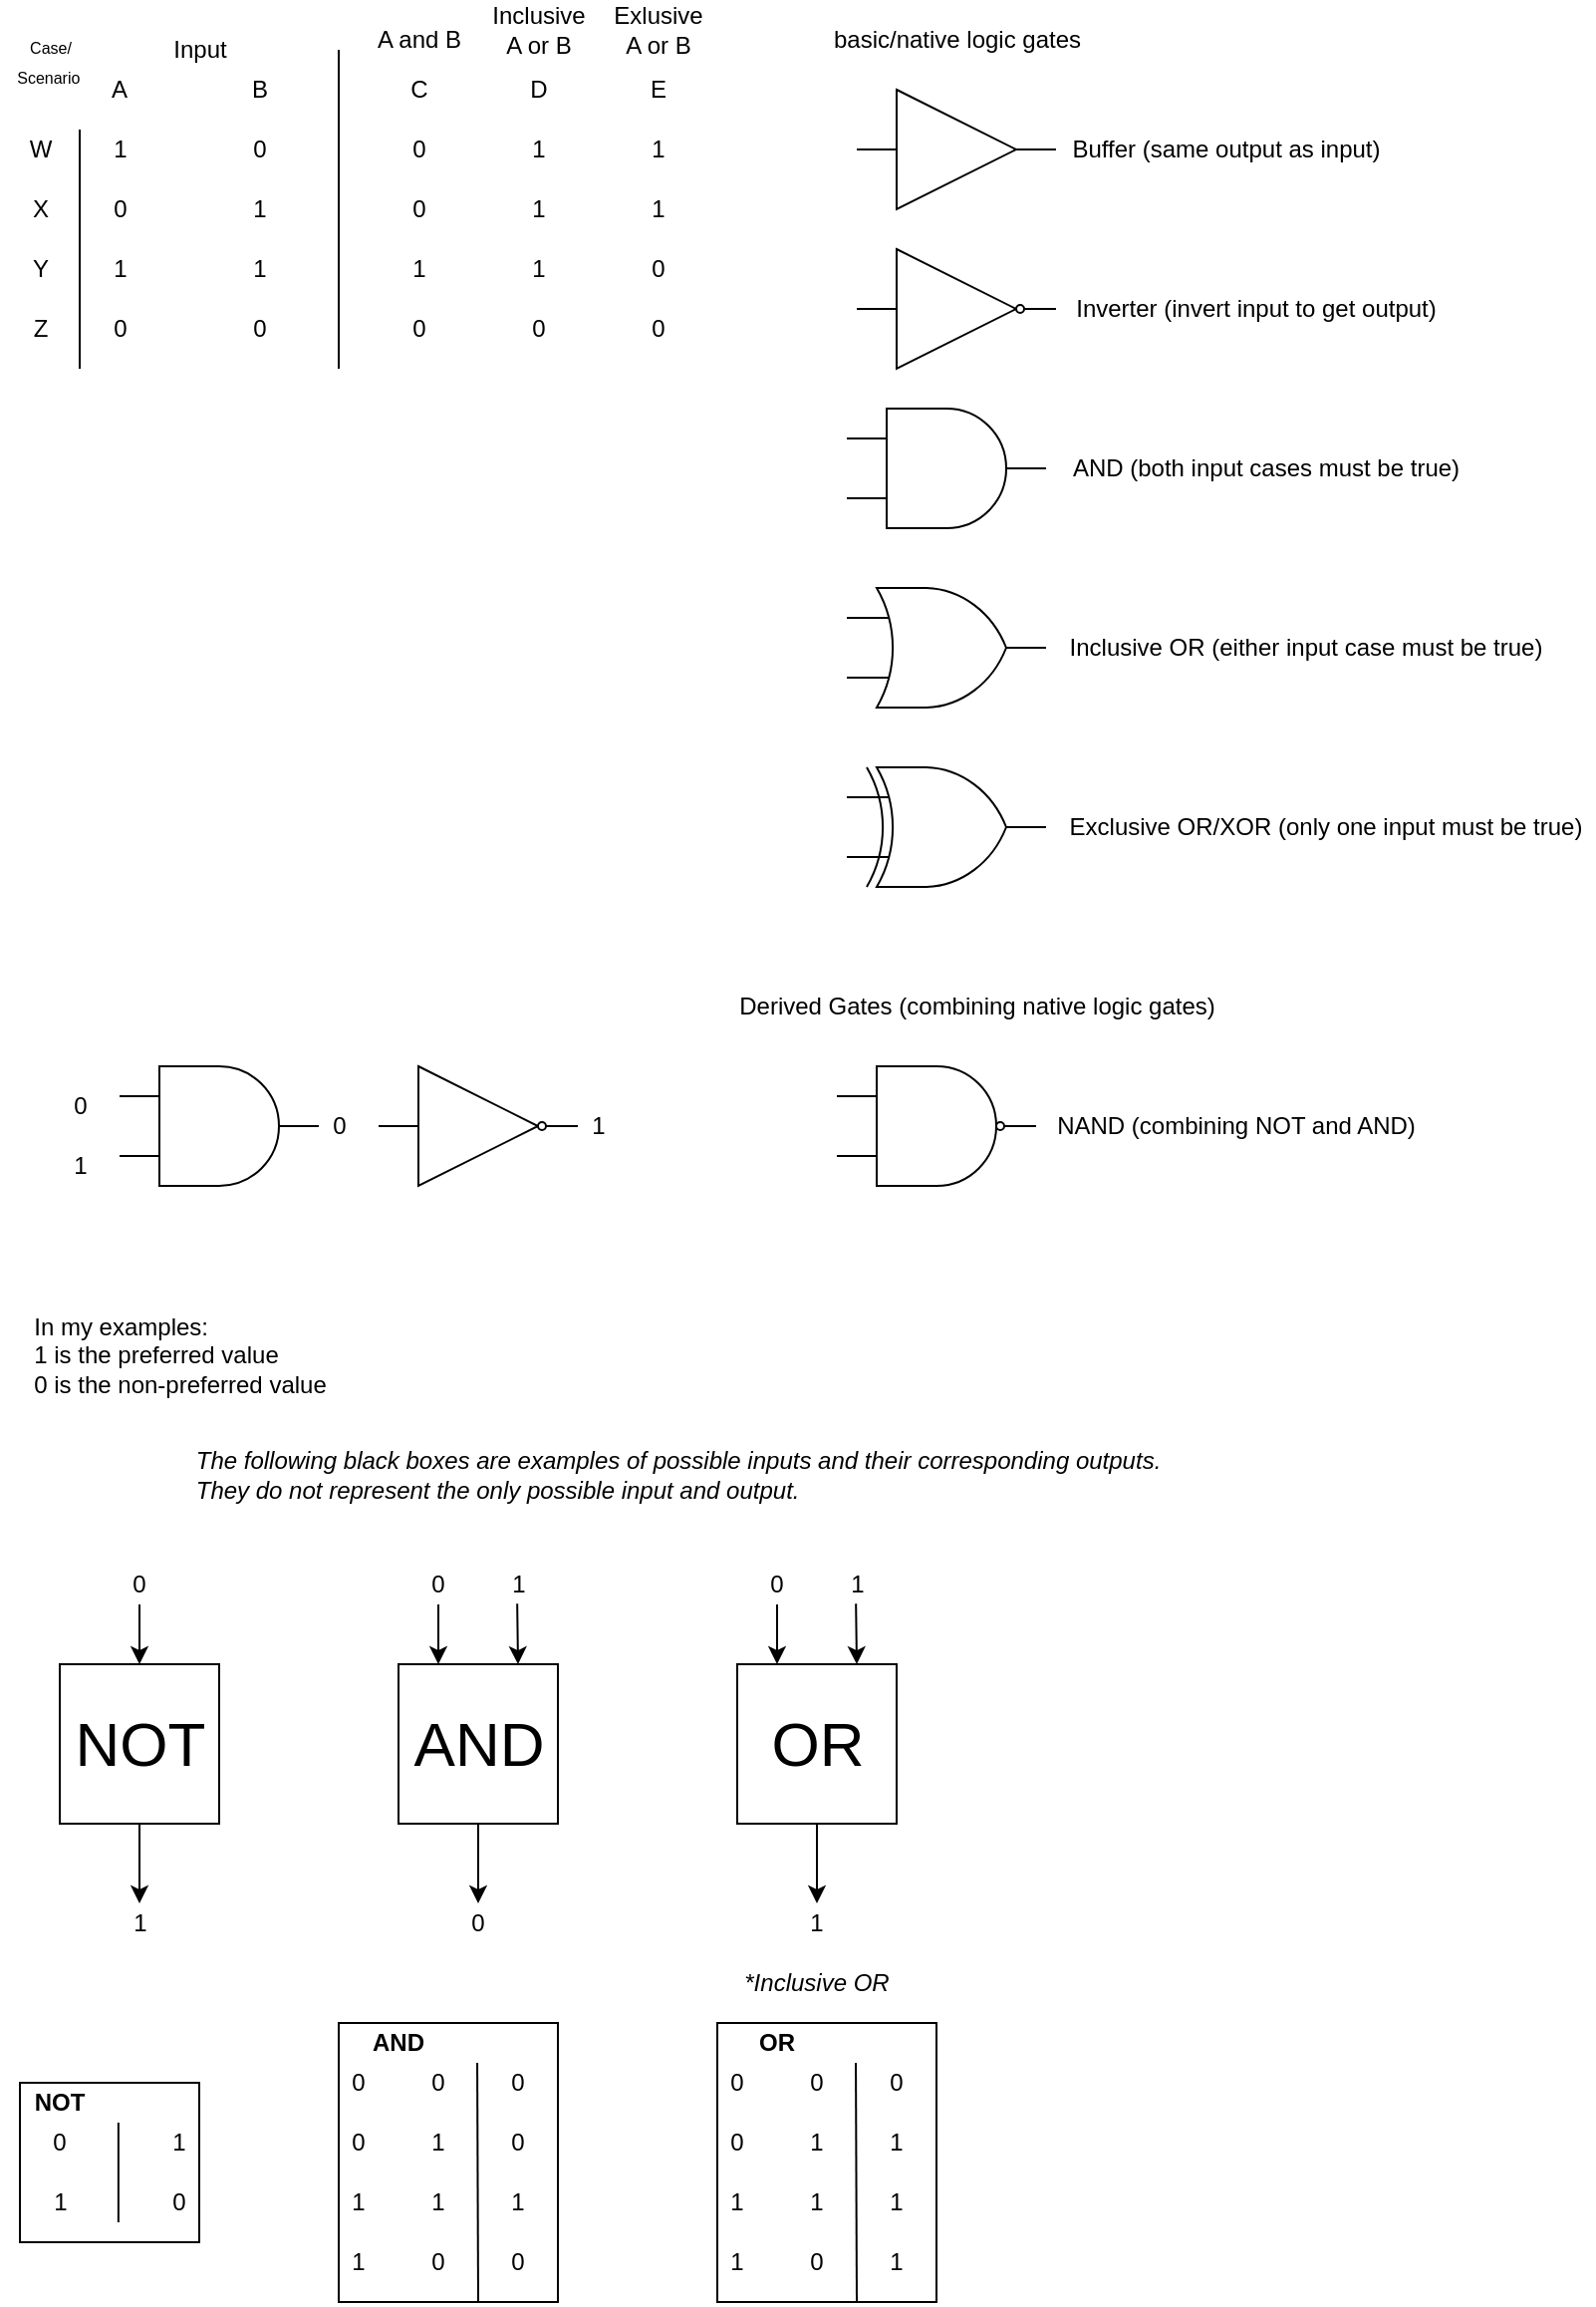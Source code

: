 <mxfile version="14.3.2" type="github">
  <diagram id="0xffNsh3KAgAyxDNN7ll" name="Page-1">
    <mxGraphModel dx="981" dy="552" grid="1" gridSize="10" guides="1" tooltips="1" connect="1" arrows="1" fold="1" page="0" pageScale="1" pageWidth="850" pageHeight="1100" math="0" shadow="0">
      <root>
        <mxCell id="0" />
        <mxCell id="1" parent="0" />
        <mxCell id="PIKNtMhIsa6N9ETtbV-N-56" value="" style="rounded=0;whiteSpace=wrap;html=1;" vertex="1" parent="1">
          <mxGeometry x="10" y="1060" width="90" height="80" as="geometry" />
        </mxCell>
        <mxCell id="PIKNtMhIsa6N9ETtbV-N-55" value="" style="rounded=0;whiteSpace=wrap;html=1;" vertex="1" parent="1">
          <mxGeometry x="170" y="1030" width="110" height="140" as="geometry" />
        </mxCell>
        <mxCell id="PIKNtMhIsa6N9ETtbV-N-49" value="0" style="text;html=1;strokeColor=none;fillColor=none;align=center;verticalAlign=middle;whiteSpace=wrap;rounded=0;" vertex="1" parent="1">
          <mxGeometry x="200" y="1140" width="40" height="20" as="geometry" />
        </mxCell>
        <mxCell id="PIKNtMhIsa6N9ETtbV-N-2" value="" style="whiteSpace=wrap;html=1;aspect=fixed;" vertex="1" parent="1">
          <mxGeometry x="30" y="850" width="80" height="80" as="geometry" />
        </mxCell>
        <mxCell id="WsodqEG6uwPFF5_1WzEi-1" value="" style="endArrow=none;html=1;" parent="1" edge="1">
          <mxGeometry width="50" height="50" relative="1" as="geometry">
            <mxPoint x="170" y="200" as="sourcePoint" />
            <mxPoint x="170" y="40" as="targetPoint" />
          </mxGeometry>
        </mxCell>
        <mxCell id="WsodqEG6uwPFF5_1WzEi-3" value="Input" style="text;html=1;align=center;verticalAlign=middle;resizable=0;points=[];autosize=1;" parent="1" vertex="1">
          <mxGeometry x="80" y="30" width="40" height="20" as="geometry" />
        </mxCell>
        <mxCell id="WsodqEG6uwPFF5_1WzEi-4" value="A" style="text;html=1;strokeColor=none;fillColor=none;align=center;verticalAlign=middle;whiteSpace=wrap;rounded=0;" parent="1" vertex="1">
          <mxGeometry x="40" y="50" width="40" height="20" as="geometry" />
        </mxCell>
        <mxCell id="WsodqEG6uwPFF5_1WzEi-5" value="B" style="text;html=1;align=center;verticalAlign=middle;resizable=0;points=[];autosize=1;" parent="1" vertex="1">
          <mxGeometry x="120" y="50" width="20" height="20" as="geometry" />
        </mxCell>
        <mxCell id="WsodqEG6uwPFF5_1WzEi-6" value="1" style="text;html=1;align=center;verticalAlign=middle;resizable=0;points=[];autosize=1;" parent="1" vertex="1">
          <mxGeometry x="50" y="80" width="20" height="20" as="geometry" />
        </mxCell>
        <mxCell id="WsodqEG6uwPFF5_1WzEi-7" value="0" style="text;html=1;align=center;verticalAlign=middle;resizable=0;points=[];autosize=1;" parent="1" vertex="1">
          <mxGeometry x="50" y="110" width="20" height="20" as="geometry" />
        </mxCell>
        <mxCell id="WsodqEG6uwPFF5_1WzEi-8" value="1" style="text;html=1;align=center;verticalAlign=middle;resizable=0;points=[];autosize=1;" parent="1" vertex="1">
          <mxGeometry x="50" y="140" width="20" height="20" as="geometry" />
        </mxCell>
        <mxCell id="WsodqEG6uwPFF5_1WzEi-9" value="0" style="text;html=1;align=center;verticalAlign=middle;resizable=0;points=[];autosize=1;" parent="1" vertex="1">
          <mxGeometry x="50" y="170" width="20" height="20" as="geometry" />
        </mxCell>
        <mxCell id="WsodqEG6uwPFF5_1WzEi-10" value="0" style="text;html=1;align=center;verticalAlign=middle;resizable=0;points=[];autosize=1;" parent="1" vertex="1">
          <mxGeometry x="120" y="80" width="20" height="20" as="geometry" />
        </mxCell>
        <mxCell id="WsodqEG6uwPFF5_1WzEi-11" value="1" style="text;html=1;align=center;verticalAlign=middle;resizable=0;points=[];autosize=1;" parent="1" vertex="1">
          <mxGeometry x="120" y="110" width="20" height="20" as="geometry" />
        </mxCell>
        <mxCell id="WsodqEG6uwPFF5_1WzEi-12" value="1" style="text;html=1;align=center;verticalAlign=middle;resizable=0;points=[];autosize=1;" parent="1" vertex="1">
          <mxGeometry x="120" y="140" width="20" height="20" as="geometry" />
        </mxCell>
        <mxCell id="WsodqEG6uwPFF5_1WzEi-13" value="0" style="text;html=1;align=center;verticalAlign=middle;resizable=0;points=[];autosize=1;" parent="1" vertex="1">
          <mxGeometry x="120" y="170" width="20" height="20" as="geometry" />
        </mxCell>
        <mxCell id="WsodqEG6uwPFF5_1WzEi-14" value="C" style="text;html=1;align=center;verticalAlign=middle;resizable=0;points=[];autosize=1;" parent="1" vertex="1">
          <mxGeometry x="200" y="50" width="20" height="20" as="geometry" />
        </mxCell>
        <mxCell id="WsodqEG6uwPFF5_1WzEi-15" value="D" style="text;html=1;align=center;verticalAlign=middle;resizable=0;points=[];autosize=1;" parent="1" vertex="1">
          <mxGeometry x="260" y="50" width="20" height="20" as="geometry" />
        </mxCell>
        <mxCell id="WsodqEG6uwPFF5_1WzEi-16" value="0" style="text;html=1;align=center;verticalAlign=middle;resizable=0;points=[];autosize=1;" parent="1" vertex="1">
          <mxGeometry x="200" y="80" width="20" height="20" as="geometry" />
        </mxCell>
        <mxCell id="WsodqEG6uwPFF5_1WzEi-17" value="1" style="text;html=1;align=center;verticalAlign=middle;resizable=0;points=[];autosize=1;" parent="1" vertex="1">
          <mxGeometry x="260" y="80" width="20" height="20" as="geometry" />
        </mxCell>
        <mxCell id="WsodqEG6uwPFF5_1WzEi-18" value="Inclusive&lt;br&gt;A or B" style="text;html=1;align=center;verticalAlign=middle;resizable=0;points=[];autosize=1;" parent="1" vertex="1">
          <mxGeometry x="240" y="15" width="60" height="30" as="geometry" />
        </mxCell>
        <mxCell id="WsodqEG6uwPFF5_1WzEi-19" value="1" style="text;html=1;align=center;verticalAlign=middle;resizable=0;points=[];autosize=1;" parent="1" vertex="1">
          <mxGeometry x="260" y="110" width="20" height="20" as="geometry" />
        </mxCell>
        <mxCell id="WsodqEG6uwPFF5_1WzEi-20" value="1" style="text;html=1;align=center;verticalAlign=middle;resizable=0;points=[];autosize=1;" parent="1" vertex="1">
          <mxGeometry x="260" y="140" width="20" height="20" as="geometry" />
        </mxCell>
        <mxCell id="WsodqEG6uwPFF5_1WzEi-21" value="0" style="text;html=1;align=center;verticalAlign=middle;resizable=0;points=[];autosize=1;" parent="1" vertex="1">
          <mxGeometry x="260" y="170" width="20" height="20" as="geometry" />
        </mxCell>
        <mxCell id="WsodqEG6uwPFF5_1WzEi-22" value="0" style="text;html=1;align=center;verticalAlign=middle;resizable=0;points=[];autosize=1;" parent="1" vertex="1">
          <mxGeometry x="200" y="110" width="20" height="20" as="geometry" />
        </mxCell>
        <mxCell id="WsodqEG6uwPFF5_1WzEi-23" value="1" style="text;html=1;align=center;verticalAlign=middle;resizable=0;points=[];autosize=1;" parent="1" vertex="1">
          <mxGeometry x="200" y="140" width="20" height="20" as="geometry" />
        </mxCell>
        <mxCell id="WsodqEG6uwPFF5_1WzEi-24" value="0" style="text;html=1;align=center;verticalAlign=middle;resizable=0;points=[];autosize=1;" parent="1" vertex="1">
          <mxGeometry x="200" y="170" width="20" height="20" as="geometry" />
        </mxCell>
        <mxCell id="WsodqEG6uwPFF5_1WzEi-25" value="A and B" style="text;html=1;align=center;verticalAlign=middle;resizable=0;points=[];autosize=1;" parent="1" vertex="1">
          <mxGeometry x="180" y="25" width="60" height="20" as="geometry" />
        </mxCell>
        <mxCell id="WsodqEG6uwPFF5_1WzEi-26" value="Exlusive&lt;br&gt;A or B" style="text;html=1;align=center;verticalAlign=middle;resizable=0;points=[];autosize=1;" parent="1" vertex="1">
          <mxGeometry x="300" y="15" width="60" height="30" as="geometry" />
        </mxCell>
        <mxCell id="WsodqEG6uwPFF5_1WzEi-27" value="E" style="text;html=1;align=center;verticalAlign=middle;resizable=0;points=[];autosize=1;" parent="1" vertex="1">
          <mxGeometry x="320" y="50" width="20" height="20" as="geometry" />
        </mxCell>
        <mxCell id="WsodqEG6uwPFF5_1WzEi-28" value="1" style="text;html=1;align=center;verticalAlign=middle;resizable=0;points=[];autosize=1;" parent="1" vertex="1">
          <mxGeometry x="320" y="80" width="20" height="20" as="geometry" />
        </mxCell>
        <mxCell id="WsodqEG6uwPFF5_1WzEi-29" value="1" style="text;html=1;align=center;verticalAlign=middle;resizable=0;points=[];autosize=1;" parent="1" vertex="1">
          <mxGeometry x="320" y="110" width="20" height="20" as="geometry" />
        </mxCell>
        <mxCell id="WsodqEG6uwPFF5_1WzEi-30" value="0" style="text;html=1;align=center;verticalAlign=middle;resizable=0;points=[];autosize=1;" parent="1" vertex="1">
          <mxGeometry x="320" y="140" width="20" height="20" as="geometry" />
        </mxCell>
        <mxCell id="WsodqEG6uwPFF5_1WzEi-31" value="0" style="text;html=1;align=center;verticalAlign=middle;resizable=0;points=[];autosize=1;" parent="1" vertex="1">
          <mxGeometry x="320" y="170" width="20" height="20" as="geometry" />
        </mxCell>
        <mxCell id="WsodqEG6uwPFF5_1WzEi-32" value="&lt;font style=&quot;font-size: 8px&quot;&gt;Case/&lt;br&gt;Scenario&amp;nbsp;&lt;/font&gt;" style="text;html=1;align=center;verticalAlign=middle;resizable=0;points=[];autosize=1;" parent="1" vertex="1">
          <mxGeometry y="25" width="50" height="40" as="geometry" />
        </mxCell>
        <mxCell id="WsodqEG6uwPFF5_1WzEi-33" value="W" style="text;html=1;align=center;verticalAlign=middle;resizable=0;points=[];autosize=1;" parent="1" vertex="1">
          <mxGeometry x="5" y="80" width="30" height="20" as="geometry" />
        </mxCell>
        <mxCell id="WsodqEG6uwPFF5_1WzEi-34" value="X" style="text;html=1;align=center;verticalAlign=middle;resizable=0;points=[];autosize=1;" parent="1" vertex="1">
          <mxGeometry x="10" y="110" width="20" height="20" as="geometry" />
        </mxCell>
        <mxCell id="WsodqEG6uwPFF5_1WzEi-35" value="Y" style="text;html=1;align=center;verticalAlign=middle;resizable=0;points=[];autosize=1;" parent="1" vertex="1">
          <mxGeometry x="10" y="140" width="20" height="20" as="geometry" />
        </mxCell>
        <mxCell id="WsodqEG6uwPFF5_1WzEi-36" value="Z" style="text;html=1;align=center;verticalAlign=middle;resizable=0;points=[];autosize=1;" parent="1" vertex="1">
          <mxGeometry x="10" y="170" width="20" height="20" as="geometry" />
        </mxCell>
        <mxCell id="WsodqEG6uwPFF5_1WzEi-37" value="" style="endArrow=none;html=1;" parent="1" edge="1">
          <mxGeometry width="50" height="50" relative="1" as="geometry">
            <mxPoint x="40" y="200" as="sourcePoint" />
            <mxPoint x="40" y="80" as="targetPoint" />
          </mxGeometry>
        </mxCell>
        <mxCell id="WsodqEG6uwPFF5_1WzEi-38" value="basic/native logic gates" style="text;html=1;align=center;verticalAlign=middle;resizable=0;points=[];autosize=1;" parent="1" vertex="1">
          <mxGeometry x="410" y="25" width="140" height="20" as="geometry" />
        </mxCell>
        <mxCell id="WsodqEG6uwPFF5_1WzEi-39" value="" style="verticalLabelPosition=bottom;shadow=0;dashed=0;align=center;html=1;verticalAlign=top;shape=mxgraph.electrical.logic_gates.buffer2;" parent="1" vertex="1">
          <mxGeometry x="430" y="60" width="100" height="60" as="geometry" />
        </mxCell>
        <mxCell id="WsodqEG6uwPFF5_1WzEi-40" value="Buffer (same output as input)" style="text;html=1;align=center;verticalAlign=middle;resizable=0;points=[];autosize=1;" parent="1" vertex="1">
          <mxGeometry x="530" y="80" width="170" height="20" as="geometry" />
        </mxCell>
        <mxCell id="WsodqEG6uwPFF5_1WzEi-41" value="Derived Gates (combining native logic gates)" style="text;html=1;align=center;verticalAlign=middle;resizable=0;points=[];autosize=1;" parent="1" vertex="1">
          <mxGeometry x="365" y="510" width="250" height="20" as="geometry" />
        </mxCell>
        <mxCell id="WsodqEG6uwPFF5_1WzEi-42" value="" style="verticalLabelPosition=bottom;shadow=0;dashed=0;align=center;html=1;verticalAlign=top;shape=mxgraph.electrical.logic_gates.buffer2;negating=1;" parent="1" vertex="1">
          <mxGeometry x="430" y="140" width="100" height="60" as="geometry" />
        </mxCell>
        <mxCell id="WsodqEG6uwPFF5_1WzEi-43" value="Inverter (invert input to get output)" style="text;html=1;align=center;verticalAlign=middle;resizable=0;points=[];autosize=1;" parent="1" vertex="1">
          <mxGeometry x="530" y="160" width="200" height="20" as="geometry" />
        </mxCell>
        <mxCell id="WsodqEG6uwPFF5_1WzEi-44" value="" style="verticalLabelPosition=bottom;shadow=0;dashed=0;align=center;html=1;verticalAlign=top;shape=mxgraph.electrical.logic_gates.logic_gate;operation=and;" parent="1" vertex="1">
          <mxGeometry x="425" y="220" width="100" height="60" as="geometry" />
        </mxCell>
        <mxCell id="WsodqEG6uwPFF5_1WzEi-45" value="AND (both input cases must be true)" style="text;html=1;align=center;verticalAlign=middle;resizable=0;points=[];autosize=1;" parent="1" vertex="1">
          <mxGeometry x="530" y="240" width="210" height="20" as="geometry" />
        </mxCell>
        <mxCell id="WsodqEG6uwPFF5_1WzEi-46" value="" style="verticalLabelPosition=bottom;shadow=0;dashed=0;align=center;html=1;verticalAlign=top;shape=mxgraph.electrical.logic_gates.logic_gate;operation=or;" parent="1" vertex="1">
          <mxGeometry x="425" y="310" width="100" height="60" as="geometry" />
        </mxCell>
        <mxCell id="WsodqEG6uwPFF5_1WzEi-47" value="Inclusive OR (either input case must be true)" style="text;html=1;align=center;verticalAlign=middle;resizable=0;points=[];autosize=1;" parent="1" vertex="1">
          <mxGeometry x="530" y="330" width="250" height="20" as="geometry" />
        </mxCell>
        <mxCell id="WsodqEG6uwPFF5_1WzEi-48" value="" style="verticalLabelPosition=bottom;shadow=0;dashed=0;align=center;html=1;verticalAlign=top;shape=mxgraph.electrical.logic_gates.logic_gate;operation=and;negating=1;" parent="1" vertex="1">
          <mxGeometry x="420" y="550" width="100" height="60" as="geometry" />
        </mxCell>
        <mxCell id="WsodqEG6uwPFF5_1WzEi-49" value="NAND (combining NOT and AND)" style="text;html=1;align=center;verticalAlign=middle;resizable=0;points=[];autosize=1;" parent="1" vertex="1">
          <mxGeometry x="520" y="570" width="200" height="20" as="geometry" />
        </mxCell>
        <mxCell id="WsodqEG6uwPFF5_1WzEi-50" value="" style="verticalLabelPosition=bottom;shadow=0;dashed=0;align=center;html=1;verticalAlign=top;shape=mxgraph.electrical.logic_gates.logic_gate;operation=and;" parent="1" vertex="1">
          <mxGeometry x="60" y="550" width="100" height="60" as="geometry" />
        </mxCell>
        <mxCell id="WsodqEG6uwPFF5_1WzEi-51" value="" style="verticalLabelPosition=bottom;shadow=0;dashed=0;align=center;html=1;verticalAlign=top;shape=mxgraph.electrical.logic_gates.buffer2;negating=1;" parent="1" vertex="1">
          <mxGeometry x="190" y="550" width="100" height="60" as="geometry" />
        </mxCell>
        <mxCell id="WsodqEG6uwPFF5_1WzEi-52" value="0" style="text;html=1;align=center;verticalAlign=middle;resizable=0;points=[];autosize=1;" parent="1" vertex="1">
          <mxGeometry x="30" y="560" width="20" height="20" as="geometry" />
        </mxCell>
        <mxCell id="WsodqEG6uwPFF5_1WzEi-53" value="1" style="text;html=1;align=center;verticalAlign=middle;resizable=0;points=[];autosize=1;" parent="1" vertex="1">
          <mxGeometry x="30" y="590" width="20" height="20" as="geometry" />
        </mxCell>
        <mxCell id="WsodqEG6uwPFF5_1WzEi-54" value="0" style="text;html=1;align=center;verticalAlign=middle;resizable=0;points=[];autosize=1;" parent="1" vertex="1">
          <mxGeometry x="160" y="570" width="20" height="20" as="geometry" />
        </mxCell>
        <mxCell id="WsodqEG6uwPFF5_1WzEi-55" value="1" style="text;html=1;align=center;verticalAlign=middle;resizable=0;points=[];autosize=1;" parent="1" vertex="1">
          <mxGeometry x="290" y="570" width="20" height="20" as="geometry" />
        </mxCell>
        <mxCell id="WsodqEG6uwPFF5_1WzEi-56" value="" style="verticalLabelPosition=bottom;shadow=0;dashed=0;align=center;html=1;verticalAlign=top;shape=mxgraph.electrical.logic_gates.logic_gate;operation=xor;" parent="1" vertex="1">
          <mxGeometry x="425" y="400" width="100" height="60" as="geometry" />
        </mxCell>
        <mxCell id="WsodqEG6uwPFF5_1WzEi-57" value="Exclusive OR/XOR (only one input must be true)" style="text;html=1;align=center;verticalAlign=middle;resizable=0;points=[];autosize=1;" parent="1" vertex="1">
          <mxGeometry x="530" y="420" width="270" height="20" as="geometry" />
        </mxCell>
        <mxCell id="PIKNtMhIsa6N9ETtbV-N-1" value="&lt;font style=&quot;font-size: 31px&quot;&gt;NOT&lt;/font&gt;" style="text;html=1;align=center;verticalAlign=middle;resizable=0;points=[];autosize=1;" vertex="1" parent="1">
          <mxGeometry x="30" y="875" width="80" height="30" as="geometry" />
        </mxCell>
        <mxCell id="PIKNtMhIsa6N9ETtbV-N-3" value="&lt;div style=&quot;text-align: left&quot;&gt;&lt;span&gt;In my examples:&lt;/span&gt;&lt;/div&gt;&lt;div style=&quot;text-align: left&quot;&gt;&lt;span&gt;1 is the preferred value&lt;/span&gt;&lt;/div&gt;0 is the non-preferred value" style="text;html=1;align=center;verticalAlign=middle;resizable=0;points=[];autosize=1;" vertex="1" parent="1">
          <mxGeometry x="10" y="670" width="160" height="50" as="geometry" />
        </mxCell>
        <mxCell id="PIKNtMhIsa6N9ETtbV-N-4" value="0" style="text;html=1;strokeColor=none;fillColor=none;align=center;verticalAlign=middle;whiteSpace=wrap;rounded=0;" vertex="1" parent="1">
          <mxGeometry x="50" y="800" width="40" height="20" as="geometry" />
        </mxCell>
        <mxCell id="PIKNtMhIsa6N9ETtbV-N-5" value="" style="endArrow=classic;html=1;exitX=0.5;exitY=1;exitDx=0;exitDy=0;entryX=0.5;entryY=0;entryDx=0;entryDy=0;" edge="1" parent="1" source="PIKNtMhIsa6N9ETtbV-N-4" target="PIKNtMhIsa6N9ETtbV-N-2">
          <mxGeometry width="50" height="50" relative="1" as="geometry">
            <mxPoint x="320" y="930" as="sourcePoint" />
            <mxPoint x="370" y="880" as="targetPoint" />
          </mxGeometry>
        </mxCell>
        <mxCell id="PIKNtMhIsa6N9ETtbV-N-6" value="" style="endArrow=classic;html=1;exitX=0.5;exitY=1;exitDx=0;exitDy=0;" edge="1" parent="1" source="PIKNtMhIsa6N9ETtbV-N-2">
          <mxGeometry width="50" height="50" relative="1" as="geometry">
            <mxPoint x="320" y="930" as="sourcePoint" />
            <mxPoint x="70" y="970" as="targetPoint" />
          </mxGeometry>
        </mxCell>
        <mxCell id="PIKNtMhIsa6N9ETtbV-N-7" value="1" style="text;html=1;align=center;verticalAlign=middle;resizable=0;points=[];autosize=1;" vertex="1" parent="1">
          <mxGeometry x="60" y="970" width="20" height="20" as="geometry" />
        </mxCell>
        <mxCell id="PIKNtMhIsa6N9ETtbV-N-8" value="" style="whiteSpace=wrap;html=1;aspect=fixed;" vertex="1" parent="1">
          <mxGeometry x="200" y="850" width="80" height="80" as="geometry" />
        </mxCell>
        <mxCell id="PIKNtMhIsa6N9ETtbV-N-9" value="&lt;font style=&quot;font-size: 31px&quot;&gt;AND&lt;/font&gt;" style="text;html=1;align=center;verticalAlign=middle;resizable=0;points=[];autosize=1;" vertex="1" parent="1">
          <mxGeometry x="200" y="875" width="80" height="30" as="geometry" />
        </mxCell>
        <mxCell id="PIKNtMhIsa6N9ETtbV-N-10" value="0" style="text;html=1;strokeColor=none;fillColor=none;align=center;verticalAlign=middle;whiteSpace=wrap;rounded=0;" vertex="1" parent="1">
          <mxGeometry x="200" y="800" width="40" height="20" as="geometry" />
        </mxCell>
        <mxCell id="PIKNtMhIsa6N9ETtbV-N-11" value="1" style="text;html=1;align=center;verticalAlign=middle;resizable=0;points=[];autosize=1;" vertex="1" parent="1">
          <mxGeometry x="250" y="800" width="20" height="20" as="geometry" />
        </mxCell>
        <mxCell id="PIKNtMhIsa6N9ETtbV-N-12" value="" style="endArrow=classic;html=1;exitX=0.5;exitY=1;exitDx=0;exitDy=0;entryX=0.25;entryY=0;entryDx=0;entryDy=0;" edge="1" parent="1" source="PIKNtMhIsa6N9ETtbV-N-10" target="PIKNtMhIsa6N9ETtbV-N-8">
          <mxGeometry width="50" height="50" relative="1" as="geometry">
            <mxPoint x="320" y="880" as="sourcePoint" />
            <mxPoint x="370" y="830" as="targetPoint" />
          </mxGeometry>
        </mxCell>
        <mxCell id="PIKNtMhIsa6N9ETtbV-N-13" value="" style="endArrow=classic;html=1;exitX=0.479;exitY=0.979;exitDx=0;exitDy=0;exitPerimeter=0;entryX=0.75;entryY=0;entryDx=0;entryDy=0;" edge="1" parent="1" source="PIKNtMhIsa6N9ETtbV-N-11" target="PIKNtMhIsa6N9ETtbV-N-8">
          <mxGeometry width="50" height="50" relative="1" as="geometry">
            <mxPoint x="340" y="890" as="sourcePoint" />
            <mxPoint x="390" y="840" as="targetPoint" />
          </mxGeometry>
        </mxCell>
        <mxCell id="PIKNtMhIsa6N9ETtbV-N-15" value="" style="endArrow=classic;html=1;exitX=0.5;exitY=1;exitDx=0;exitDy=0;" edge="1" parent="1" source="PIKNtMhIsa6N9ETtbV-N-8">
          <mxGeometry width="50" height="50" relative="1" as="geometry">
            <mxPoint x="310" y="930" as="sourcePoint" />
            <mxPoint x="240" y="970" as="targetPoint" />
          </mxGeometry>
        </mxCell>
        <mxCell id="PIKNtMhIsa6N9ETtbV-N-16" value="0" style="text;html=1;strokeColor=none;fillColor=none;align=center;verticalAlign=middle;whiteSpace=wrap;rounded=0;" vertex="1" parent="1">
          <mxGeometry x="220" y="970" width="40" height="20" as="geometry" />
        </mxCell>
        <mxCell id="PIKNtMhIsa6N9ETtbV-N-22" value="" style="whiteSpace=wrap;html=1;aspect=fixed;" vertex="1" parent="1">
          <mxGeometry x="370" y="850" width="80" height="80" as="geometry" />
        </mxCell>
        <mxCell id="PIKNtMhIsa6N9ETtbV-N-23" value="&lt;font style=&quot;font-size: 31px&quot;&gt;OR&lt;/font&gt;" style="text;html=1;align=center;verticalAlign=middle;resizable=0;points=[];autosize=1;" vertex="1" parent="1">
          <mxGeometry x="380" y="875" width="60" height="30" as="geometry" />
        </mxCell>
        <mxCell id="PIKNtMhIsa6N9ETtbV-N-24" value="0" style="text;html=1;strokeColor=none;fillColor=none;align=center;verticalAlign=middle;whiteSpace=wrap;rounded=0;" vertex="1" parent="1">
          <mxGeometry x="370" y="800" width="40" height="20" as="geometry" />
        </mxCell>
        <mxCell id="PIKNtMhIsa6N9ETtbV-N-25" value="1" style="text;html=1;align=center;verticalAlign=middle;resizable=0;points=[];autosize=1;" vertex="1" parent="1">
          <mxGeometry x="420" y="800" width="20" height="20" as="geometry" />
        </mxCell>
        <mxCell id="PIKNtMhIsa6N9ETtbV-N-26" value="" style="endArrow=classic;html=1;exitX=0.5;exitY=1;exitDx=0;exitDy=0;entryX=0.25;entryY=0;entryDx=0;entryDy=0;" edge="1" parent="1" source="PIKNtMhIsa6N9ETtbV-N-24" target="PIKNtMhIsa6N9ETtbV-N-22">
          <mxGeometry width="50" height="50" relative="1" as="geometry">
            <mxPoint x="490" y="880" as="sourcePoint" />
            <mxPoint x="540" y="830" as="targetPoint" />
          </mxGeometry>
        </mxCell>
        <mxCell id="PIKNtMhIsa6N9ETtbV-N-27" value="" style="endArrow=classic;html=1;exitX=0.479;exitY=0.979;exitDx=0;exitDy=0;exitPerimeter=0;entryX=0.75;entryY=0;entryDx=0;entryDy=0;" edge="1" parent="1" source="PIKNtMhIsa6N9ETtbV-N-25" target="PIKNtMhIsa6N9ETtbV-N-22">
          <mxGeometry width="50" height="50" relative="1" as="geometry">
            <mxPoint x="510" y="890" as="sourcePoint" />
            <mxPoint x="560" y="840" as="targetPoint" />
          </mxGeometry>
        </mxCell>
        <mxCell id="PIKNtMhIsa6N9ETtbV-N-28" value="" style="endArrow=classic;html=1;exitX=0.5;exitY=1;exitDx=0;exitDy=0;" edge="1" parent="1" source="PIKNtMhIsa6N9ETtbV-N-22">
          <mxGeometry width="50" height="50" relative="1" as="geometry">
            <mxPoint x="480" y="930" as="sourcePoint" />
            <mxPoint x="410" y="970" as="targetPoint" />
          </mxGeometry>
        </mxCell>
        <mxCell id="PIKNtMhIsa6N9ETtbV-N-29" value="1" style="text;html=1;strokeColor=none;fillColor=none;align=center;verticalAlign=middle;whiteSpace=wrap;rounded=0;" vertex="1" parent="1">
          <mxGeometry x="390" y="970" width="40" height="20" as="geometry" />
        </mxCell>
        <mxCell id="PIKNtMhIsa6N9ETtbV-N-30" value="&lt;div style=&quot;text-align: left&quot;&gt;&lt;i&gt;The following black boxes are examples of possible inputs and&amp;nbsp;&lt;/i&gt;&lt;i&gt;their corresponding outputs.&lt;/i&gt;&lt;/div&gt;&lt;i&gt;&lt;div style=&quot;text-align: left&quot;&gt;&lt;i&gt;They do not represent the only possible input and output.&lt;/i&gt;&lt;/div&gt;&lt;/i&gt;" style="text;html=1;align=center;verticalAlign=middle;resizable=0;points=[];autosize=1;" vertex="1" parent="1">
          <mxGeometry x="90" y="740" width="500" height="30" as="geometry" />
        </mxCell>
        <mxCell id="PIKNtMhIsa6N9ETtbV-N-31" value="0" style="text;html=1;strokeColor=none;fillColor=none;align=center;verticalAlign=middle;whiteSpace=wrap;rounded=0;" vertex="1" parent="1">
          <mxGeometry x="10" y="1080" width="40" height="20" as="geometry" />
        </mxCell>
        <mxCell id="PIKNtMhIsa6N9ETtbV-N-32" value="" style="endArrow=none;html=1;" edge="1" parent="1">
          <mxGeometry width="50" height="50" relative="1" as="geometry">
            <mxPoint x="59.43" y="1080" as="sourcePoint" />
            <mxPoint x="59.43" y="1130" as="targetPoint" />
          </mxGeometry>
        </mxCell>
        <mxCell id="PIKNtMhIsa6N9ETtbV-N-33" value="&lt;b&gt;NOT&lt;/b&gt;" style="text;html=1;strokeColor=none;fillColor=none;align=center;verticalAlign=middle;whiteSpace=wrap;rounded=0;" vertex="1" parent="1">
          <mxGeometry x="10" y="1060" width="40" height="20" as="geometry" />
        </mxCell>
        <mxCell id="PIKNtMhIsa6N9ETtbV-N-34" value="1" style="text;html=1;strokeColor=none;fillColor=none;align=center;verticalAlign=middle;whiteSpace=wrap;rounded=0;" vertex="1" parent="1">
          <mxGeometry x="70" y="1080" width="40" height="20" as="geometry" />
        </mxCell>
        <mxCell id="PIKNtMhIsa6N9ETtbV-N-35" value="1" style="text;html=1;align=center;verticalAlign=middle;resizable=0;points=[];autosize=1;" vertex="1" parent="1">
          <mxGeometry x="20" y="1110" width="20" height="20" as="geometry" />
        </mxCell>
        <mxCell id="PIKNtMhIsa6N9ETtbV-N-36" value="0" style="text;html=1;strokeColor=none;fillColor=none;align=center;verticalAlign=middle;whiteSpace=wrap;rounded=0;" vertex="1" parent="1">
          <mxGeometry x="70" y="1110" width="40" height="20" as="geometry" />
        </mxCell>
        <mxCell id="PIKNtMhIsa6N9ETtbV-N-37" value="0" style="text;html=1;strokeColor=none;fillColor=none;align=center;verticalAlign=middle;whiteSpace=wrap;rounded=0;" vertex="1" parent="1">
          <mxGeometry x="160" y="1050" width="40" height="20" as="geometry" />
        </mxCell>
        <mxCell id="PIKNtMhIsa6N9ETtbV-N-38" value="0" style="text;html=1;strokeColor=none;fillColor=none;align=center;verticalAlign=middle;whiteSpace=wrap;rounded=0;" vertex="1" parent="1">
          <mxGeometry x="200" y="1050" width="40" height="20" as="geometry" />
        </mxCell>
        <mxCell id="PIKNtMhIsa6N9ETtbV-N-39" value="" style="endArrow=none;html=1;" edge="1" parent="1">
          <mxGeometry width="50" height="50" relative="1" as="geometry">
            <mxPoint x="239.52" y="1050" as="sourcePoint" />
            <mxPoint x="240" y="1170" as="targetPoint" />
          </mxGeometry>
        </mxCell>
        <mxCell id="PIKNtMhIsa6N9ETtbV-N-40" value="&lt;b&gt;AND&lt;/b&gt;" style="text;html=1;strokeColor=none;fillColor=none;align=center;verticalAlign=middle;whiteSpace=wrap;rounded=0;" vertex="1" parent="1">
          <mxGeometry x="180" y="1030" width="40" height="20" as="geometry" />
        </mxCell>
        <mxCell id="PIKNtMhIsa6N9ETtbV-N-41" value="0" style="text;html=1;strokeColor=none;fillColor=none;align=center;verticalAlign=middle;whiteSpace=wrap;rounded=0;" vertex="1" parent="1">
          <mxGeometry x="240" y="1050" width="40" height="20" as="geometry" />
        </mxCell>
        <mxCell id="PIKNtMhIsa6N9ETtbV-N-43" value="1" style="text;html=1;strokeColor=none;fillColor=none;align=center;verticalAlign=middle;whiteSpace=wrap;rounded=0;" vertex="1" parent="1">
          <mxGeometry x="200" y="1080" width="40" height="20" as="geometry" />
        </mxCell>
        <mxCell id="PIKNtMhIsa6N9ETtbV-N-44" value="0" style="text;html=1;strokeColor=none;fillColor=none;align=center;verticalAlign=middle;whiteSpace=wrap;rounded=0;" vertex="1" parent="1">
          <mxGeometry x="160" y="1080" width="40" height="20" as="geometry" />
        </mxCell>
        <mxCell id="PIKNtMhIsa6N9ETtbV-N-45" value="0" style="text;html=1;strokeColor=none;fillColor=none;align=center;verticalAlign=middle;whiteSpace=wrap;rounded=0;" vertex="1" parent="1">
          <mxGeometry x="240" y="1080" width="40" height="20" as="geometry" />
        </mxCell>
        <mxCell id="PIKNtMhIsa6N9ETtbV-N-46" value="1" style="text;html=1;strokeColor=none;fillColor=none;align=center;verticalAlign=middle;whiteSpace=wrap;rounded=0;" vertex="1" parent="1">
          <mxGeometry x="200" y="1110" width="40" height="20" as="geometry" />
        </mxCell>
        <mxCell id="PIKNtMhIsa6N9ETtbV-N-47" value="1" style="text;html=1;strokeColor=none;fillColor=none;align=center;verticalAlign=middle;whiteSpace=wrap;rounded=0;" vertex="1" parent="1">
          <mxGeometry x="160" y="1110" width="40" height="20" as="geometry" />
        </mxCell>
        <mxCell id="PIKNtMhIsa6N9ETtbV-N-48" value="1" style="text;html=1;strokeColor=none;fillColor=none;align=center;verticalAlign=middle;whiteSpace=wrap;rounded=0;" vertex="1" parent="1">
          <mxGeometry x="240" y="1110" width="40" height="20" as="geometry" />
        </mxCell>
        <mxCell id="PIKNtMhIsa6N9ETtbV-N-51" value="1" style="text;html=1;strokeColor=none;fillColor=none;align=center;verticalAlign=middle;whiteSpace=wrap;rounded=0;" vertex="1" parent="1">
          <mxGeometry x="160" y="1140" width="40" height="20" as="geometry" />
        </mxCell>
        <mxCell id="PIKNtMhIsa6N9ETtbV-N-52" value="0" style="text;html=1;strokeColor=none;fillColor=none;align=center;verticalAlign=middle;whiteSpace=wrap;rounded=0;" vertex="1" parent="1">
          <mxGeometry x="240" y="1140" width="40" height="20" as="geometry" />
        </mxCell>
        <mxCell id="PIKNtMhIsa6N9ETtbV-N-57" value="" style="rounded=0;whiteSpace=wrap;html=1;" vertex="1" parent="1">
          <mxGeometry x="360" y="1030" width="110" height="140" as="geometry" />
        </mxCell>
        <mxCell id="PIKNtMhIsa6N9ETtbV-N-58" value="0" style="text;html=1;strokeColor=none;fillColor=none;align=center;verticalAlign=middle;whiteSpace=wrap;rounded=0;" vertex="1" parent="1">
          <mxGeometry x="390" y="1140" width="40" height="20" as="geometry" />
        </mxCell>
        <mxCell id="PIKNtMhIsa6N9ETtbV-N-59" value="0" style="text;html=1;strokeColor=none;fillColor=none;align=center;verticalAlign=middle;whiteSpace=wrap;rounded=0;" vertex="1" parent="1">
          <mxGeometry x="350" y="1050" width="40" height="20" as="geometry" />
        </mxCell>
        <mxCell id="PIKNtMhIsa6N9ETtbV-N-60" value="0" style="text;html=1;strokeColor=none;fillColor=none;align=center;verticalAlign=middle;whiteSpace=wrap;rounded=0;" vertex="1" parent="1">
          <mxGeometry x="390" y="1050" width="40" height="20" as="geometry" />
        </mxCell>
        <mxCell id="PIKNtMhIsa6N9ETtbV-N-61" value="" style="endArrow=none;html=1;" edge="1" parent="1">
          <mxGeometry width="50" height="50" relative="1" as="geometry">
            <mxPoint x="429.52" y="1050" as="sourcePoint" />
            <mxPoint x="430" y="1170" as="targetPoint" />
          </mxGeometry>
        </mxCell>
        <mxCell id="PIKNtMhIsa6N9ETtbV-N-62" value="&lt;b&gt;OR&lt;/b&gt;" style="text;html=1;strokeColor=none;fillColor=none;align=center;verticalAlign=middle;whiteSpace=wrap;rounded=0;" vertex="1" parent="1">
          <mxGeometry x="370" y="1030" width="40" height="20" as="geometry" />
        </mxCell>
        <mxCell id="PIKNtMhIsa6N9ETtbV-N-63" value="0" style="text;html=1;strokeColor=none;fillColor=none;align=center;verticalAlign=middle;whiteSpace=wrap;rounded=0;" vertex="1" parent="1">
          <mxGeometry x="430" y="1050" width="40" height="20" as="geometry" />
        </mxCell>
        <mxCell id="PIKNtMhIsa6N9ETtbV-N-64" value="1" style="text;html=1;strokeColor=none;fillColor=none;align=center;verticalAlign=middle;whiteSpace=wrap;rounded=0;" vertex="1" parent="1">
          <mxGeometry x="390" y="1080" width="40" height="20" as="geometry" />
        </mxCell>
        <mxCell id="PIKNtMhIsa6N9ETtbV-N-65" value="0" style="text;html=1;strokeColor=none;fillColor=none;align=center;verticalAlign=middle;whiteSpace=wrap;rounded=0;" vertex="1" parent="1">
          <mxGeometry x="350" y="1080" width="40" height="20" as="geometry" />
        </mxCell>
        <mxCell id="PIKNtMhIsa6N9ETtbV-N-66" value="1" style="text;html=1;strokeColor=none;fillColor=none;align=center;verticalAlign=middle;whiteSpace=wrap;rounded=0;" vertex="1" parent="1">
          <mxGeometry x="430" y="1080" width="40" height="20" as="geometry" />
        </mxCell>
        <mxCell id="PIKNtMhIsa6N9ETtbV-N-67" value="1" style="text;html=1;strokeColor=none;fillColor=none;align=center;verticalAlign=middle;whiteSpace=wrap;rounded=0;" vertex="1" parent="1">
          <mxGeometry x="390" y="1110" width="40" height="20" as="geometry" />
        </mxCell>
        <mxCell id="PIKNtMhIsa6N9ETtbV-N-68" value="1" style="text;html=1;strokeColor=none;fillColor=none;align=center;verticalAlign=middle;whiteSpace=wrap;rounded=0;" vertex="1" parent="1">
          <mxGeometry x="350" y="1110" width="40" height="20" as="geometry" />
        </mxCell>
        <mxCell id="PIKNtMhIsa6N9ETtbV-N-69" value="1" style="text;html=1;strokeColor=none;fillColor=none;align=center;verticalAlign=middle;whiteSpace=wrap;rounded=0;" vertex="1" parent="1">
          <mxGeometry x="430" y="1110" width="40" height="20" as="geometry" />
        </mxCell>
        <mxCell id="PIKNtMhIsa6N9ETtbV-N-70" value="1" style="text;html=1;strokeColor=none;fillColor=none;align=center;verticalAlign=middle;whiteSpace=wrap;rounded=0;" vertex="1" parent="1">
          <mxGeometry x="350" y="1140" width="40" height="20" as="geometry" />
        </mxCell>
        <mxCell id="PIKNtMhIsa6N9ETtbV-N-71" value="1" style="text;html=1;strokeColor=none;fillColor=none;align=center;verticalAlign=middle;whiteSpace=wrap;rounded=0;" vertex="1" parent="1">
          <mxGeometry x="430" y="1140" width="40" height="20" as="geometry" />
        </mxCell>
        <mxCell id="PIKNtMhIsa6N9ETtbV-N-73" value="&lt;i&gt;*Inclusive OR&lt;/i&gt;" style="text;html=1;strokeColor=none;fillColor=none;align=center;verticalAlign=middle;whiteSpace=wrap;rounded=0;" vertex="1" parent="1">
          <mxGeometry x="365" y="1000" width="90" height="20" as="geometry" />
        </mxCell>
      </root>
    </mxGraphModel>
  </diagram>
</mxfile>
